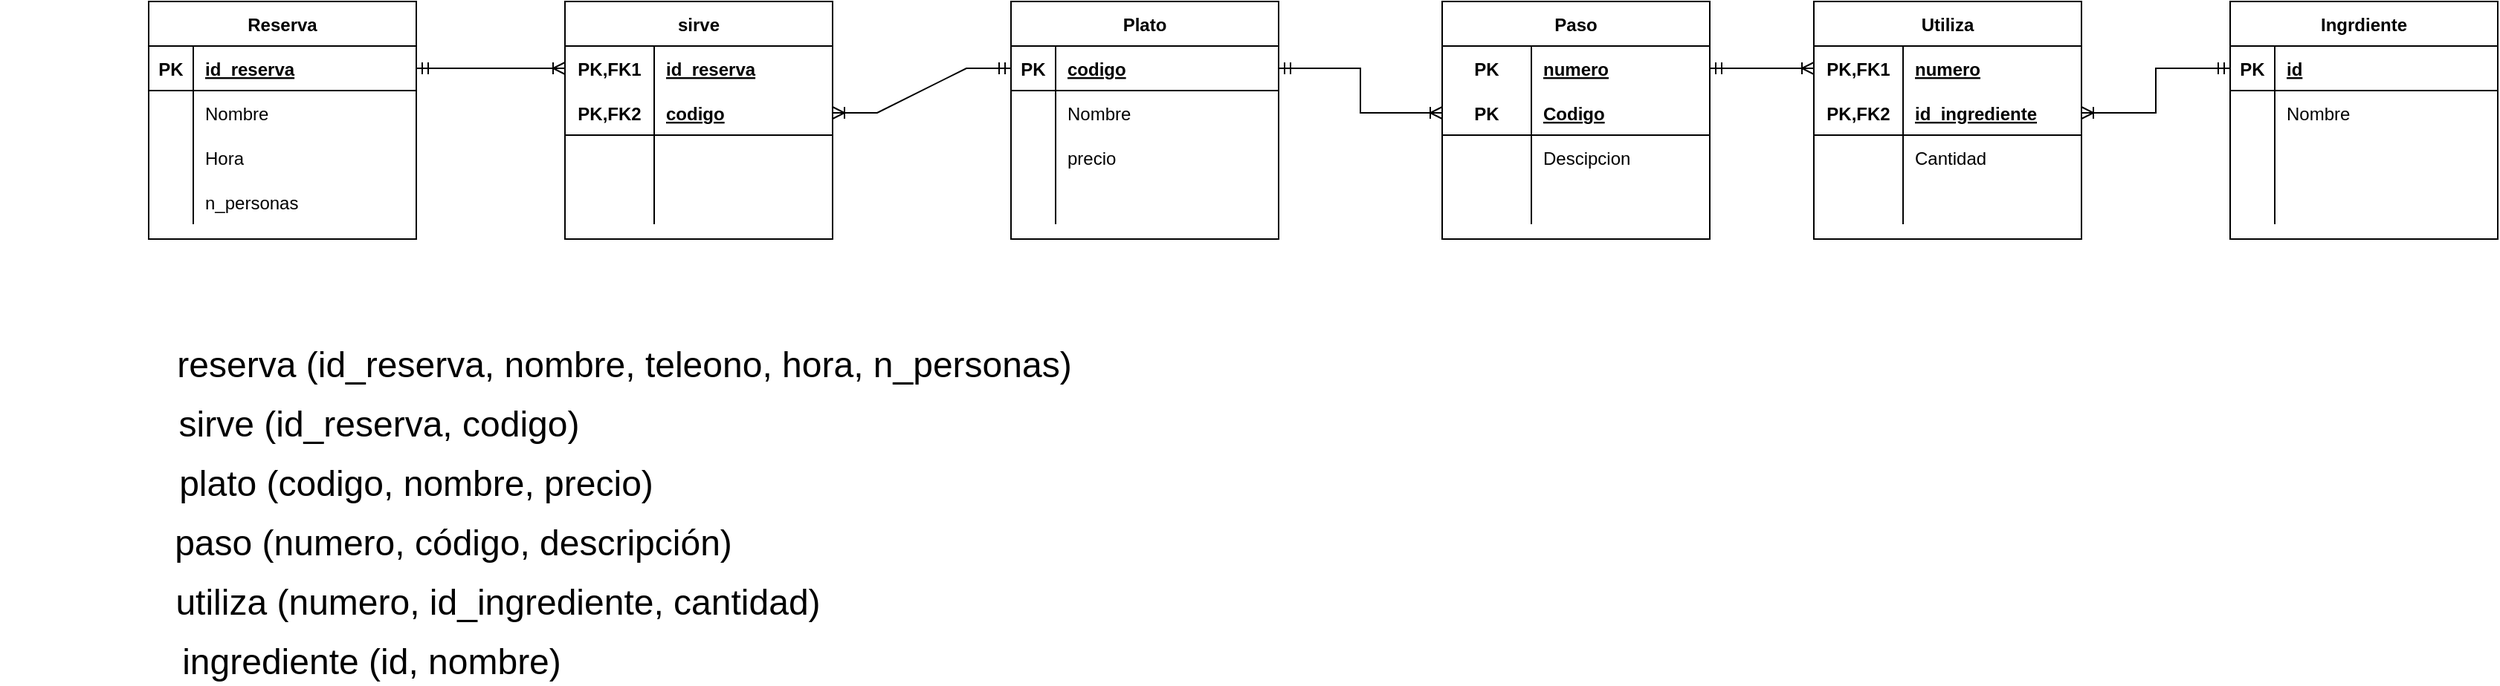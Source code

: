 <mxfile version="15.8.2" type="device"><diagram id="C5RBs43oDa-KdzZeNtuy" name="Page-1"><mxGraphModel dx="1447" dy="650" grid="1" gridSize="10" guides="1" tooltips="1" connect="1" arrows="1" fold="1" page="1" pageScale="1" pageWidth="827" pageHeight="1169" math="0" shadow="0"><root><mxCell id="WIyWlLk6GJQsqaUBKTNV-0"/><mxCell id="WIyWlLk6GJQsqaUBKTNV-1" parent="WIyWlLk6GJQsqaUBKTNV-0"/><mxCell id="ZXQs1q91z3Iku62t6HQy-0" value="Reserva" style="shape=table;startSize=30;container=1;collapsible=1;childLayout=tableLayout;fixedRows=1;rowLines=0;fontStyle=1;align=center;resizeLast=1;" parent="WIyWlLk6GJQsqaUBKTNV-1" vertex="1"><mxGeometry x="200" y="200" width="180" height="160" as="geometry"/></mxCell><mxCell id="ZXQs1q91z3Iku62t6HQy-1" value="" style="shape=partialRectangle;collapsible=0;dropTarget=0;pointerEvents=0;fillColor=none;top=0;left=0;bottom=1;right=0;points=[[0,0.5],[1,0.5]];portConstraint=eastwest;" parent="ZXQs1q91z3Iku62t6HQy-0" vertex="1"><mxGeometry y="30" width="180" height="30" as="geometry"/></mxCell><mxCell id="ZXQs1q91z3Iku62t6HQy-2" value="PK" style="shape=partialRectangle;connectable=0;fillColor=none;top=0;left=0;bottom=0;right=0;fontStyle=1;overflow=hidden;" parent="ZXQs1q91z3Iku62t6HQy-1" vertex="1"><mxGeometry width="30" height="30" as="geometry"><mxRectangle width="30" height="30" as="alternateBounds"/></mxGeometry></mxCell><mxCell id="ZXQs1q91z3Iku62t6HQy-3" value="id_reserva" style="shape=partialRectangle;connectable=0;fillColor=none;top=0;left=0;bottom=0;right=0;align=left;spacingLeft=6;fontStyle=5;overflow=hidden;" parent="ZXQs1q91z3Iku62t6HQy-1" vertex="1"><mxGeometry x="30" width="150" height="30" as="geometry"><mxRectangle width="150" height="30" as="alternateBounds"/></mxGeometry></mxCell><mxCell id="ZXQs1q91z3Iku62t6HQy-4" value="" style="shape=partialRectangle;collapsible=0;dropTarget=0;pointerEvents=0;fillColor=none;top=0;left=0;bottom=0;right=0;points=[[0,0.5],[1,0.5]];portConstraint=eastwest;" parent="ZXQs1q91z3Iku62t6HQy-0" vertex="1"><mxGeometry y="60" width="180" height="30" as="geometry"/></mxCell><mxCell id="ZXQs1q91z3Iku62t6HQy-5" value="" style="shape=partialRectangle;connectable=0;fillColor=none;top=0;left=0;bottom=0;right=0;editable=1;overflow=hidden;" parent="ZXQs1q91z3Iku62t6HQy-4" vertex="1"><mxGeometry width="30" height="30" as="geometry"><mxRectangle width="30" height="30" as="alternateBounds"/></mxGeometry></mxCell><mxCell id="ZXQs1q91z3Iku62t6HQy-6" value="Nombre" style="shape=partialRectangle;connectable=0;fillColor=none;top=0;left=0;bottom=0;right=0;align=left;spacingLeft=6;overflow=hidden;" parent="ZXQs1q91z3Iku62t6HQy-4" vertex="1"><mxGeometry x="30" width="150" height="30" as="geometry"><mxRectangle width="150" height="30" as="alternateBounds"/></mxGeometry></mxCell><mxCell id="ZXQs1q91z3Iku62t6HQy-7" value="" style="shape=partialRectangle;collapsible=0;dropTarget=0;pointerEvents=0;fillColor=none;top=0;left=0;bottom=0;right=0;points=[[0,0.5],[1,0.5]];portConstraint=eastwest;" parent="ZXQs1q91z3Iku62t6HQy-0" vertex="1"><mxGeometry y="90" width="180" height="30" as="geometry"/></mxCell><mxCell id="ZXQs1q91z3Iku62t6HQy-8" value="" style="shape=partialRectangle;connectable=0;fillColor=none;top=0;left=0;bottom=0;right=0;editable=1;overflow=hidden;" parent="ZXQs1q91z3Iku62t6HQy-7" vertex="1"><mxGeometry width="30" height="30" as="geometry"><mxRectangle width="30" height="30" as="alternateBounds"/></mxGeometry></mxCell><mxCell id="ZXQs1q91z3Iku62t6HQy-9" value="Hora" style="shape=partialRectangle;connectable=0;fillColor=none;top=0;left=0;bottom=0;right=0;align=left;spacingLeft=6;overflow=hidden;" parent="ZXQs1q91z3Iku62t6HQy-7" vertex="1"><mxGeometry x="30" width="150" height="30" as="geometry"><mxRectangle width="150" height="30" as="alternateBounds"/></mxGeometry></mxCell><mxCell id="ZXQs1q91z3Iku62t6HQy-10" value="" style="shape=partialRectangle;collapsible=0;dropTarget=0;pointerEvents=0;fillColor=none;top=0;left=0;bottom=0;right=0;points=[[0,0.5],[1,0.5]];portConstraint=eastwest;" parent="ZXQs1q91z3Iku62t6HQy-0" vertex="1"><mxGeometry y="120" width="180" height="30" as="geometry"/></mxCell><mxCell id="ZXQs1q91z3Iku62t6HQy-11" value="" style="shape=partialRectangle;connectable=0;fillColor=none;top=0;left=0;bottom=0;right=0;editable=1;overflow=hidden;" parent="ZXQs1q91z3Iku62t6HQy-10" vertex="1"><mxGeometry width="30" height="30" as="geometry"><mxRectangle width="30" height="30" as="alternateBounds"/></mxGeometry></mxCell><mxCell id="ZXQs1q91z3Iku62t6HQy-12" value="n_personas" style="shape=partialRectangle;connectable=0;fillColor=none;top=0;left=0;bottom=0;right=0;align=left;spacingLeft=6;overflow=hidden;" parent="ZXQs1q91z3Iku62t6HQy-10" vertex="1"><mxGeometry x="30" width="150" height="30" as="geometry"><mxRectangle width="150" height="30" as="alternateBounds"/></mxGeometry></mxCell><mxCell id="ZXQs1q91z3Iku62t6HQy-13" value="Plato" style="shape=table;startSize=30;container=1;collapsible=1;childLayout=tableLayout;fixedRows=1;rowLines=0;fontStyle=1;align=center;resizeLast=1;" parent="WIyWlLk6GJQsqaUBKTNV-1" vertex="1"><mxGeometry x="780" y="200" width="180" height="160" as="geometry"/></mxCell><mxCell id="ZXQs1q91z3Iku62t6HQy-14" value="" style="shape=partialRectangle;collapsible=0;dropTarget=0;pointerEvents=0;fillColor=none;top=0;left=0;bottom=1;right=0;points=[[0,0.5],[1,0.5]];portConstraint=eastwest;" parent="ZXQs1q91z3Iku62t6HQy-13" vertex="1"><mxGeometry y="30" width="180" height="30" as="geometry"/></mxCell><mxCell id="ZXQs1q91z3Iku62t6HQy-15" value="PK" style="shape=partialRectangle;connectable=0;fillColor=none;top=0;left=0;bottom=0;right=0;fontStyle=1;overflow=hidden;" parent="ZXQs1q91z3Iku62t6HQy-14" vertex="1"><mxGeometry width="30" height="30" as="geometry"><mxRectangle width="30" height="30" as="alternateBounds"/></mxGeometry></mxCell><mxCell id="ZXQs1q91z3Iku62t6HQy-16" value="codigo" style="shape=partialRectangle;connectable=0;fillColor=none;top=0;left=0;bottom=0;right=0;align=left;spacingLeft=6;fontStyle=5;overflow=hidden;" parent="ZXQs1q91z3Iku62t6HQy-14" vertex="1"><mxGeometry x="30" width="150" height="30" as="geometry"><mxRectangle width="150" height="30" as="alternateBounds"/></mxGeometry></mxCell><mxCell id="ZXQs1q91z3Iku62t6HQy-17" value="" style="shape=partialRectangle;collapsible=0;dropTarget=0;pointerEvents=0;fillColor=none;top=0;left=0;bottom=0;right=0;points=[[0,0.5],[1,0.5]];portConstraint=eastwest;" parent="ZXQs1q91z3Iku62t6HQy-13" vertex="1"><mxGeometry y="60" width="180" height="30" as="geometry"/></mxCell><mxCell id="ZXQs1q91z3Iku62t6HQy-18" value="" style="shape=partialRectangle;connectable=0;fillColor=none;top=0;left=0;bottom=0;right=0;editable=1;overflow=hidden;" parent="ZXQs1q91z3Iku62t6HQy-17" vertex="1"><mxGeometry width="30" height="30" as="geometry"><mxRectangle width="30" height="30" as="alternateBounds"/></mxGeometry></mxCell><mxCell id="ZXQs1q91z3Iku62t6HQy-19" value="Nombre" style="shape=partialRectangle;connectable=0;fillColor=none;top=0;left=0;bottom=0;right=0;align=left;spacingLeft=6;overflow=hidden;" parent="ZXQs1q91z3Iku62t6HQy-17" vertex="1"><mxGeometry x="30" width="150" height="30" as="geometry"><mxRectangle width="150" height="30" as="alternateBounds"/></mxGeometry></mxCell><mxCell id="ZXQs1q91z3Iku62t6HQy-20" value="" style="shape=partialRectangle;collapsible=0;dropTarget=0;pointerEvents=0;fillColor=none;top=0;left=0;bottom=0;right=0;points=[[0,0.5],[1,0.5]];portConstraint=eastwest;" parent="ZXQs1q91z3Iku62t6HQy-13" vertex="1"><mxGeometry y="90" width="180" height="30" as="geometry"/></mxCell><mxCell id="ZXQs1q91z3Iku62t6HQy-21" value="" style="shape=partialRectangle;connectable=0;fillColor=none;top=0;left=0;bottom=0;right=0;editable=1;overflow=hidden;" parent="ZXQs1q91z3Iku62t6HQy-20" vertex="1"><mxGeometry width="30" height="30" as="geometry"><mxRectangle width="30" height="30" as="alternateBounds"/></mxGeometry></mxCell><mxCell id="ZXQs1q91z3Iku62t6HQy-22" value="precio" style="shape=partialRectangle;connectable=0;fillColor=none;top=0;left=0;bottom=0;right=0;align=left;spacingLeft=6;overflow=hidden;" parent="ZXQs1q91z3Iku62t6HQy-20" vertex="1"><mxGeometry x="30" width="150" height="30" as="geometry"><mxRectangle width="150" height="30" as="alternateBounds"/></mxGeometry></mxCell><mxCell id="ZXQs1q91z3Iku62t6HQy-23" value="" style="shape=partialRectangle;collapsible=0;dropTarget=0;pointerEvents=0;fillColor=none;top=0;left=0;bottom=0;right=0;points=[[0,0.5],[1,0.5]];portConstraint=eastwest;" parent="ZXQs1q91z3Iku62t6HQy-13" vertex="1"><mxGeometry y="120" width="180" height="30" as="geometry"/></mxCell><mxCell id="ZXQs1q91z3Iku62t6HQy-24" value="" style="shape=partialRectangle;connectable=0;fillColor=none;top=0;left=0;bottom=0;right=0;editable=1;overflow=hidden;" parent="ZXQs1q91z3Iku62t6HQy-23" vertex="1"><mxGeometry width="30" height="30" as="geometry"><mxRectangle width="30" height="30" as="alternateBounds"/></mxGeometry></mxCell><mxCell id="ZXQs1q91z3Iku62t6HQy-25" value="" style="shape=partialRectangle;connectable=0;fillColor=none;top=0;left=0;bottom=0;right=0;align=left;spacingLeft=6;overflow=hidden;" parent="ZXQs1q91z3Iku62t6HQy-23" vertex="1"><mxGeometry x="30" width="150" height="30" as="geometry"><mxRectangle width="150" height="30" as="alternateBounds"/></mxGeometry></mxCell><mxCell id="ZXQs1q91z3Iku62t6HQy-26" value="sirve" style="shape=table;startSize=30;container=1;collapsible=1;childLayout=tableLayout;fixedRows=1;rowLines=0;fontStyle=1;align=center;resizeLast=1;" parent="WIyWlLk6GJQsqaUBKTNV-1" vertex="1"><mxGeometry x="480" y="200" width="180" height="160" as="geometry"/></mxCell><mxCell id="ZXQs1q91z3Iku62t6HQy-27" value="" style="shape=partialRectangle;collapsible=0;dropTarget=0;pointerEvents=0;fillColor=none;top=0;left=0;bottom=0;right=0;points=[[0,0.5],[1,0.5]];portConstraint=eastwest;" parent="ZXQs1q91z3Iku62t6HQy-26" vertex="1"><mxGeometry y="30" width="180" height="30" as="geometry"/></mxCell><mxCell id="ZXQs1q91z3Iku62t6HQy-28" value="PK,FK1" style="shape=partialRectangle;connectable=0;fillColor=none;top=0;left=0;bottom=0;right=0;fontStyle=1;overflow=hidden;" parent="ZXQs1q91z3Iku62t6HQy-27" vertex="1"><mxGeometry width="60" height="30" as="geometry"><mxRectangle width="60" height="30" as="alternateBounds"/></mxGeometry></mxCell><mxCell id="ZXQs1q91z3Iku62t6HQy-29" value="id_reserva" style="shape=partialRectangle;connectable=0;fillColor=none;top=0;left=0;bottom=0;right=0;align=left;spacingLeft=6;fontStyle=5;overflow=hidden;" parent="ZXQs1q91z3Iku62t6HQy-27" vertex="1"><mxGeometry x="60" width="120" height="30" as="geometry"><mxRectangle width="120" height="30" as="alternateBounds"/></mxGeometry></mxCell><mxCell id="ZXQs1q91z3Iku62t6HQy-30" value="" style="shape=partialRectangle;collapsible=0;dropTarget=0;pointerEvents=0;fillColor=none;top=0;left=0;bottom=1;right=0;points=[[0,0.5],[1,0.5]];portConstraint=eastwest;" parent="ZXQs1q91z3Iku62t6HQy-26" vertex="1"><mxGeometry y="60" width="180" height="30" as="geometry"/></mxCell><mxCell id="ZXQs1q91z3Iku62t6HQy-31" value="PK,FK2" style="shape=partialRectangle;connectable=0;fillColor=none;top=0;left=0;bottom=0;right=0;fontStyle=1;overflow=hidden;" parent="ZXQs1q91z3Iku62t6HQy-30" vertex="1"><mxGeometry width="60" height="30" as="geometry"><mxRectangle width="60" height="30" as="alternateBounds"/></mxGeometry></mxCell><mxCell id="ZXQs1q91z3Iku62t6HQy-32" value="codigo" style="shape=partialRectangle;connectable=0;fillColor=none;top=0;left=0;bottom=0;right=0;align=left;spacingLeft=6;fontStyle=5;overflow=hidden;" parent="ZXQs1q91z3Iku62t6HQy-30" vertex="1"><mxGeometry x="60" width="120" height="30" as="geometry"><mxRectangle width="120" height="30" as="alternateBounds"/></mxGeometry></mxCell><mxCell id="ZXQs1q91z3Iku62t6HQy-33" value="" style="shape=partialRectangle;collapsible=0;dropTarget=0;pointerEvents=0;fillColor=none;top=0;left=0;bottom=0;right=0;points=[[0,0.5],[1,0.5]];portConstraint=eastwest;" parent="ZXQs1q91z3Iku62t6HQy-26" vertex="1"><mxGeometry y="90" width="180" height="30" as="geometry"/></mxCell><mxCell id="ZXQs1q91z3Iku62t6HQy-34" value="" style="shape=partialRectangle;connectable=0;fillColor=none;top=0;left=0;bottom=0;right=0;editable=1;overflow=hidden;" parent="ZXQs1q91z3Iku62t6HQy-33" vertex="1"><mxGeometry width="60" height="30" as="geometry"><mxRectangle width="60" height="30" as="alternateBounds"/></mxGeometry></mxCell><mxCell id="ZXQs1q91z3Iku62t6HQy-35" value="" style="shape=partialRectangle;connectable=0;fillColor=none;top=0;left=0;bottom=0;right=0;align=left;spacingLeft=6;overflow=hidden;" parent="ZXQs1q91z3Iku62t6HQy-33" vertex="1"><mxGeometry x="60" width="120" height="30" as="geometry"><mxRectangle width="120" height="30" as="alternateBounds"/></mxGeometry></mxCell><mxCell id="ZXQs1q91z3Iku62t6HQy-36" value="" style="shape=partialRectangle;collapsible=0;dropTarget=0;pointerEvents=0;fillColor=none;top=0;left=0;bottom=0;right=0;points=[[0,0.5],[1,0.5]];portConstraint=eastwest;" parent="ZXQs1q91z3Iku62t6HQy-26" vertex="1"><mxGeometry y="120" width="180" height="30" as="geometry"/></mxCell><mxCell id="ZXQs1q91z3Iku62t6HQy-37" value="" style="shape=partialRectangle;connectable=0;fillColor=none;top=0;left=0;bottom=0;right=0;editable=1;overflow=hidden;" parent="ZXQs1q91z3Iku62t6HQy-36" vertex="1"><mxGeometry width="60" height="30" as="geometry"><mxRectangle width="60" height="30" as="alternateBounds"/></mxGeometry></mxCell><mxCell id="ZXQs1q91z3Iku62t6HQy-38" value="" style="shape=partialRectangle;connectable=0;fillColor=none;top=0;left=0;bottom=0;right=0;align=left;spacingLeft=6;overflow=hidden;" parent="ZXQs1q91z3Iku62t6HQy-36" vertex="1"><mxGeometry x="60" width="120" height="30" as="geometry"><mxRectangle width="120" height="30" as="alternateBounds"/></mxGeometry></mxCell><mxCell id="ZXQs1q91z3Iku62t6HQy-39" value="" style="edgeStyle=entityRelationEdgeStyle;fontSize=12;html=1;endArrow=ERoneToMany;startArrow=ERmandOne;rounded=0;exitX=1;exitY=0.5;exitDx=0;exitDy=0;entryX=0;entryY=0.5;entryDx=0;entryDy=0;" parent="WIyWlLk6GJQsqaUBKTNV-1" source="ZXQs1q91z3Iku62t6HQy-1" target="ZXQs1q91z3Iku62t6HQy-27" edge="1"><mxGeometry width="100" height="100" relative="1" as="geometry"><mxPoint x="420" y="320" as="sourcePoint"/><mxPoint x="520" y="220" as="targetPoint"/></mxGeometry></mxCell><mxCell id="ZXQs1q91z3Iku62t6HQy-40" value="" style="edgeStyle=entityRelationEdgeStyle;fontSize=12;html=1;endArrow=ERoneToMany;startArrow=ERmandOne;rounded=0;exitX=0;exitY=0.5;exitDx=0;exitDy=0;entryX=1;entryY=0.5;entryDx=0;entryDy=0;" parent="WIyWlLk6GJQsqaUBKTNV-1" source="ZXQs1q91z3Iku62t6HQy-14" target="ZXQs1q91z3Iku62t6HQy-30" edge="1"><mxGeometry width="100" height="100" relative="1" as="geometry"><mxPoint x="390" y="255" as="sourcePoint"/><mxPoint x="490" y="255" as="targetPoint"/></mxGeometry></mxCell><mxCell id="TEWNqWZqPbTOEeU_liCW-15" value="Utiliza" style="shape=table;startSize=30;container=1;collapsible=1;childLayout=tableLayout;fixedRows=1;rowLines=0;fontStyle=1;align=center;resizeLast=1;" vertex="1" parent="WIyWlLk6GJQsqaUBKTNV-1"><mxGeometry x="1320" y="200" width="180" height="160" as="geometry"/></mxCell><mxCell id="TEWNqWZqPbTOEeU_liCW-16" value="" style="shape=partialRectangle;collapsible=0;dropTarget=0;pointerEvents=0;fillColor=none;top=0;left=0;bottom=0;right=0;points=[[0,0.5],[1,0.5]];portConstraint=eastwest;" vertex="1" parent="TEWNqWZqPbTOEeU_liCW-15"><mxGeometry y="30" width="180" height="30" as="geometry"/></mxCell><mxCell id="TEWNqWZqPbTOEeU_liCW-17" value="PK,FK1" style="shape=partialRectangle;connectable=0;fillColor=none;top=0;left=0;bottom=0;right=0;fontStyle=1;overflow=hidden;" vertex="1" parent="TEWNqWZqPbTOEeU_liCW-16"><mxGeometry width="60" height="30" as="geometry"><mxRectangle width="60" height="30" as="alternateBounds"/></mxGeometry></mxCell><mxCell id="TEWNqWZqPbTOEeU_liCW-18" value="numero" style="shape=partialRectangle;connectable=0;fillColor=none;top=0;left=0;bottom=0;right=0;align=left;spacingLeft=6;fontStyle=5;overflow=hidden;" vertex="1" parent="TEWNqWZqPbTOEeU_liCW-16"><mxGeometry x="60" width="120" height="30" as="geometry"><mxRectangle width="120" height="30" as="alternateBounds"/></mxGeometry></mxCell><mxCell id="TEWNqWZqPbTOEeU_liCW-64" value="" style="shape=partialRectangle;collapsible=0;dropTarget=0;pointerEvents=0;fillColor=none;top=0;left=0;bottom=1;right=0;points=[[0,0.5],[1,0.5]];portConstraint=eastwest;" vertex="1" parent="TEWNqWZqPbTOEeU_liCW-15"><mxGeometry y="60" width="180" height="30" as="geometry"/></mxCell><mxCell id="TEWNqWZqPbTOEeU_liCW-65" value="PK,FK2" style="shape=partialRectangle;connectable=0;fillColor=none;top=0;left=0;bottom=0;right=0;fontStyle=1;overflow=hidden;" vertex="1" parent="TEWNqWZqPbTOEeU_liCW-64"><mxGeometry width="60" height="30" as="geometry"><mxRectangle width="60" height="30" as="alternateBounds"/></mxGeometry></mxCell><mxCell id="TEWNqWZqPbTOEeU_liCW-66" value="id_ingrediente" style="shape=partialRectangle;connectable=0;fillColor=none;top=0;left=0;bottom=0;right=0;align=left;spacingLeft=6;fontStyle=5;overflow=hidden;" vertex="1" parent="TEWNqWZqPbTOEeU_liCW-64"><mxGeometry x="60" width="120" height="30" as="geometry"><mxRectangle width="120" height="30" as="alternateBounds"/></mxGeometry></mxCell><mxCell id="TEWNqWZqPbTOEeU_liCW-22" value="" style="shape=partialRectangle;collapsible=0;dropTarget=0;pointerEvents=0;fillColor=none;top=0;left=0;bottom=0;right=0;points=[[0,0.5],[1,0.5]];portConstraint=eastwest;" vertex="1" parent="TEWNqWZqPbTOEeU_liCW-15"><mxGeometry y="90" width="180" height="30" as="geometry"/></mxCell><mxCell id="TEWNqWZqPbTOEeU_liCW-23" value="" style="shape=partialRectangle;connectable=0;fillColor=none;top=0;left=0;bottom=0;right=0;editable=1;overflow=hidden;" vertex="1" parent="TEWNqWZqPbTOEeU_liCW-22"><mxGeometry width="60" height="30" as="geometry"><mxRectangle width="60" height="30" as="alternateBounds"/></mxGeometry></mxCell><mxCell id="TEWNqWZqPbTOEeU_liCW-24" value="Cantidad" style="shape=partialRectangle;connectable=0;fillColor=none;top=0;left=0;bottom=0;right=0;align=left;spacingLeft=6;overflow=hidden;" vertex="1" parent="TEWNqWZqPbTOEeU_liCW-22"><mxGeometry x="60" width="120" height="30" as="geometry"><mxRectangle width="120" height="30" as="alternateBounds"/></mxGeometry></mxCell><mxCell id="TEWNqWZqPbTOEeU_liCW-25" value="" style="shape=partialRectangle;collapsible=0;dropTarget=0;pointerEvents=0;fillColor=none;top=0;left=0;bottom=0;right=0;points=[[0,0.5],[1,0.5]];portConstraint=eastwest;" vertex="1" parent="TEWNqWZqPbTOEeU_liCW-15"><mxGeometry y="120" width="180" height="30" as="geometry"/></mxCell><mxCell id="TEWNqWZqPbTOEeU_liCW-26" value="" style="shape=partialRectangle;connectable=0;fillColor=none;top=0;left=0;bottom=0;right=0;editable=1;overflow=hidden;" vertex="1" parent="TEWNqWZqPbTOEeU_liCW-25"><mxGeometry width="60" height="30" as="geometry"><mxRectangle width="60" height="30" as="alternateBounds"/></mxGeometry></mxCell><mxCell id="TEWNqWZqPbTOEeU_liCW-27" value="" style="shape=partialRectangle;connectable=0;fillColor=none;top=0;left=0;bottom=0;right=0;align=left;spacingLeft=6;overflow=hidden;" vertex="1" parent="TEWNqWZqPbTOEeU_liCW-25"><mxGeometry x="60" width="120" height="30" as="geometry"><mxRectangle width="120" height="30" as="alternateBounds"/></mxGeometry></mxCell><mxCell id="TEWNqWZqPbTOEeU_liCW-28" value="Paso" style="shape=table;startSize=30;container=1;collapsible=1;childLayout=tableLayout;fixedRows=1;rowLines=0;fontStyle=1;align=center;resizeLast=1;" vertex="1" parent="WIyWlLk6GJQsqaUBKTNV-1"><mxGeometry x="1070" y="200" width="180" height="160" as="geometry"/></mxCell><mxCell id="TEWNqWZqPbTOEeU_liCW-29" value="" style="shape=partialRectangle;collapsible=0;dropTarget=0;pointerEvents=0;fillColor=none;top=0;left=0;bottom=0;right=0;points=[[0,0.5],[1,0.5]];portConstraint=eastwest;" vertex="1" parent="TEWNqWZqPbTOEeU_liCW-28"><mxGeometry y="30" width="180" height="30" as="geometry"/></mxCell><mxCell id="TEWNqWZqPbTOEeU_liCW-30" value="PK" style="shape=partialRectangle;connectable=0;fillColor=none;top=0;left=0;bottom=0;right=0;fontStyle=1;overflow=hidden;" vertex="1" parent="TEWNqWZqPbTOEeU_liCW-29"><mxGeometry width="60" height="30" as="geometry"><mxRectangle width="60" height="30" as="alternateBounds"/></mxGeometry></mxCell><mxCell id="TEWNqWZqPbTOEeU_liCW-31" value="numero" style="shape=partialRectangle;connectable=0;fillColor=none;top=0;left=0;bottom=0;right=0;align=left;spacingLeft=6;fontStyle=5;overflow=hidden;" vertex="1" parent="TEWNqWZqPbTOEeU_liCW-29"><mxGeometry x="60" width="120" height="30" as="geometry"><mxRectangle width="120" height="30" as="alternateBounds"/></mxGeometry></mxCell><mxCell id="TEWNqWZqPbTOEeU_liCW-32" value="" style="shape=partialRectangle;collapsible=0;dropTarget=0;pointerEvents=0;fillColor=none;top=0;left=0;bottom=1;right=0;points=[[0,0.5],[1,0.5]];portConstraint=eastwest;" vertex="1" parent="TEWNqWZqPbTOEeU_liCW-28"><mxGeometry y="60" width="180" height="30" as="geometry"/></mxCell><mxCell id="TEWNqWZqPbTOEeU_liCW-33" value="PK" style="shape=partialRectangle;connectable=0;fillColor=none;top=0;left=0;bottom=0;right=0;fontStyle=1;overflow=hidden;" vertex="1" parent="TEWNqWZqPbTOEeU_liCW-32"><mxGeometry width="60" height="30" as="geometry"><mxRectangle width="60" height="30" as="alternateBounds"/></mxGeometry></mxCell><mxCell id="TEWNqWZqPbTOEeU_liCW-34" value="Codigo" style="shape=partialRectangle;connectable=0;fillColor=none;top=0;left=0;bottom=0;right=0;align=left;spacingLeft=6;fontStyle=5;overflow=hidden;" vertex="1" parent="TEWNqWZqPbTOEeU_liCW-32"><mxGeometry x="60" width="120" height="30" as="geometry"><mxRectangle width="120" height="30" as="alternateBounds"/></mxGeometry></mxCell><mxCell id="TEWNqWZqPbTOEeU_liCW-35" value="" style="shape=partialRectangle;collapsible=0;dropTarget=0;pointerEvents=0;fillColor=none;top=0;left=0;bottom=0;right=0;points=[[0,0.5],[1,0.5]];portConstraint=eastwest;" vertex="1" parent="TEWNqWZqPbTOEeU_liCW-28"><mxGeometry y="90" width="180" height="30" as="geometry"/></mxCell><mxCell id="TEWNqWZqPbTOEeU_liCW-36" value="" style="shape=partialRectangle;connectable=0;fillColor=none;top=0;left=0;bottom=0;right=0;editable=1;overflow=hidden;" vertex="1" parent="TEWNqWZqPbTOEeU_liCW-35"><mxGeometry width="60" height="30" as="geometry"><mxRectangle width="60" height="30" as="alternateBounds"/></mxGeometry></mxCell><mxCell id="TEWNqWZqPbTOEeU_liCW-37" value="Descipcion" style="shape=partialRectangle;connectable=0;fillColor=none;top=0;left=0;bottom=0;right=0;align=left;spacingLeft=6;overflow=hidden;" vertex="1" parent="TEWNqWZqPbTOEeU_liCW-35"><mxGeometry x="60" width="120" height="30" as="geometry"><mxRectangle width="120" height="30" as="alternateBounds"/></mxGeometry></mxCell><mxCell id="TEWNqWZqPbTOEeU_liCW-38" value="" style="shape=partialRectangle;collapsible=0;dropTarget=0;pointerEvents=0;fillColor=none;top=0;left=0;bottom=0;right=0;points=[[0,0.5],[1,0.5]];portConstraint=eastwest;" vertex="1" parent="TEWNqWZqPbTOEeU_liCW-28"><mxGeometry y="120" width="180" height="30" as="geometry"/></mxCell><mxCell id="TEWNqWZqPbTOEeU_liCW-39" value="" style="shape=partialRectangle;connectable=0;fillColor=none;top=0;left=0;bottom=0;right=0;editable=1;overflow=hidden;" vertex="1" parent="TEWNqWZqPbTOEeU_liCW-38"><mxGeometry width="60" height="30" as="geometry"><mxRectangle width="60" height="30" as="alternateBounds"/></mxGeometry></mxCell><mxCell id="TEWNqWZqPbTOEeU_liCW-40" value="" style="shape=partialRectangle;connectable=0;fillColor=none;top=0;left=0;bottom=0;right=0;align=left;spacingLeft=6;overflow=hidden;" vertex="1" parent="TEWNqWZqPbTOEeU_liCW-38"><mxGeometry x="60" width="120" height="30" as="geometry"><mxRectangle width="120" height="30" as="alternateBounds"/></mxGeometry></mxCell><mxCell id="TEWNqWZqPbTOEeU_liCW-41" value="" style="edgeStyle=orthogonalEdgeStyle;fontSize=12;html=1;endArrow=ERoneToMany;startArrow=ERmandOne;rounded=0;exitX=1;exitY=0.5;exitDx=0;exitDy=0;entryX=0;entryY=0.5;entryDx=0;entryDy=0;" edge="1" parent="WIyWlLk6GJQsqaUBKTNV-1" source="ZXQs1q91z3Iku62t6HQy-14" target="TEWNqWZqPbTOEeU_liCW-32"><mxGeometry width="100" height="100" relative="1" as="geometry"><mxPoint x="790" y="255" as="sourcePoint"/><mxPoint x="1070" y="360" as="targetPoint"/></mxGeometry></mxCell><mxCell id="TEWNqWZqPbTOEeU_liCW-42" value="" style="edgeStyle=orthogonalEdgeStyle;fontSize=12;html=1;endArrow=ERoneToMany;startArrow=ERmandOne;rounded=0;exitX=1;exitY=0.5;exitDx=0;exitDy=0;entryX=0;entryY=0.5;entryDx=0;entryDy=0;" edge="1" parent="WIyWlLk6GJQsqaUBKTNV-1" source="TEWNqWZqPbTOEeU_liCW-29" target="TEWNqWZqPbTOEeU_liCW-16"><mxGeometry width="100" height="100" relative="1" as="geometry"><mxPoint x="1050" y="460" as="sourcePoint"/><mxPoint x="780" y="650" as="targetPoint"/></mxGeometry></mxCell><mxCell id="TEWNqWZqPbTOEeU_liCW-43" value="Ingrdiente" style="shape=table;startSize=30;container=1;collapsible=1;childLayout=tableLayout;fixedRows=1;rowLines=0;fontStyle=1;align=center;resizeLast=1;" vertex="1" parent="WIyWlLk6GJQsqaUBKTNV-1"><mxGeometry x="1600" y="200" width="180" height="160" as="geometry"/></mxCell><mxCell id="TEWNqWZqPbTOEeU_liCW-44" value="" style="shape=partialRectangle;collapsible=0;dropTarget=0;pointerEvents=0;fillColor=none;top=0;left=0;bottom=1;right=0;points=[[0,0.5],[1,0.5]];portConstraint=eastwest;" vertex="1" parent="TEWNqWZqPbTOEeU_liCW-43"><mxGeometry y="30" width="180" height="30" as="geometry"/></mxCell><mxCell id="TEWNqWZqPbTOEeU_liCW-45" value="PK" style="shape=partialRectangle;connectable=0;fillColor=none;top=0;left=0;bottom=0;right=0;fontStyle=1;overflow=hidden;" vertex="1" parent="TEWNqWZqPbTOEeU_liCW-44"><mxGeometry width="30" height="30" as="geometry"><mxRectangle width="30" height="30" as="alternateBounds"/></mxGeometry></mxCell><mxCell id="TEWNqWZqPbTOEeU_liCW-46" value="id" style="shape=partialRectangle;connectable=0;fillColor=none;top=0;left=0;bottom=0;right=0;align=left;spacingLeft=6;fontStyle=5;overflow=hidden;" vertex="1" parent="TEWNqWZqPbTOEeU_liCW-44"><mxGeometry x="30" width="150" height="30" as="geometry"><mxRectangle width="150" height="30" as="alternateBounds"/></mxGeometry></mxCell><mxCell id="TEWNqWZqPbTOEeU_liCW-47" value="" style="shape=partialRectangle;collapsible=0;dropTarget=0;pointerEvents=0;fillColor=none;top=0;left=0;bottom=0;right=0;points=[[0,0.5],[1,0.5]];portConstraint=eastwest;" vertex="1" parent="TEWNqWZqPbTOEeU_liCW-43"><mxGeometry y="60" width="180" height="30" as="geometry"/></mxCell><mxCell id="TEWNqWZqPbTOEeU_liCW-48" value="" style="shape=partialRectangle;connectable=0;fillColor=none;top=0;left=0;bottom=0;right=0;editable=1;overflow=hidden;" vertex="1" parent="TEWNqWZqPbTOEeU_liCW-47"><mxGeometry width="30" height="30" as="geometry"><mxRectangle width="30" height="30" as="alternateBounds"/></mxGeometry></mxCell><mxCell id="TEWNqWZqPbTOEeU_liCW-49" value="Nombre" style="shape=partialRectangle;connectable=0;fillColor=none;top=0;left=0;bottom=0;right=0;align=left;spacingLeft=6;overflow=hidden;" vertex="1" parent="TEWNqWZqPbTOEeU_liCW-47"><mxGeometry x="30" width="150" height="30" as="geometry"><mxRectangle width="150" height="30" as="alternateBounds"/></mxGeometry></mxCell><mxCell id="TEWNqWZqPbTOEeU_liCW-50" value="" style="shape=partialRectangle;collapsible=0;dropTarget=0;pointerEvents=0;fillColor=none;top=0;left=0;bottom=0;right=0;points=[[0,0.5],[1,0.5]];portConstraint=eastwest;" vertex="1" parent="TEWNqWZqPbTOEeU_liCW-43"><mxGeometry y="90" width="180" height="30" as="geometry"/></mxCell><mxCell id="TEWNqWZqPbTOEeU_liCW-51" value="" style="shape=partialRectangle;connectable=0;fillColor=none;top=0;left=0;bottom=0;right=0;editable=1;overflow=hidden;" vertex="1" parent="TEWNqWZqPbTOEeU_liCW-50"><mxGeometry width="30" height="30" as="geometry"><mxRectangle width="30" height="30" as="alternateBounds"/></mxGeometry></mxCell><mxCell id="TEWNqWZqPbTOEeU_liCW-52" value="" style="shape=partialRectangle;connectable=0;fillColor=none;top=0;left=0;bottom=0;right=0;align=left;spacingLeft=6;overflow=hidden;" vertex="1" parent="TEWNqWZqPbTOEeU_liCW-50"><mxGeometry x="30" width="150" height="30" as="geometry"><mxRectangle width="150" height="30" as="alternateBounds"/></mxGeometry></mxCell><mxCell id="TEWNqWZqPbTOEeU_liCW-53" value="" style="shape=partialRectangle;collapsible=0;dropTarget=0;pointerEvents=0;fillColor=none;top=0;left=0;bottom=0;right=0;points=[[0,0.5],[1,0.5]];portConstraint=eastwest;" vertex="1" parent="TEWNqWZqPbTOEeU_liCW-43"><mxGeometry y="120" width="180" height="30" as="geometry"/></mxCell><mxCell id="TEWNqWZqPbTOEeU_liCW-54" value="" style="shape=partialRectangle;connectable=0;fillColor=none;top=0;left=0;bottom=0;right=0;editable=1;overflow=hidden;" vertex="1" parent="TEWNqWZqPbTOEeU_liCW-53"><mxGeometry width="30" height="30" as="geometry"><mxRectangle width="30" height="30" as="alternateBounds"/></mxGeometry></mxCell><mxCell id="TEWNqWZqPbTOEeU_liCW-55" value="" style="shape=partialRectangle;connectable=0;fillColor=none;top=0;left=0;bottom=0;right=0;align=left;spacingLeft=6;overflow=hidden;" vertex="1" parent="TEWNqWZqPbTOEeU_liCW-53"><mxGeometry x="30" width="150" height="30" as="geometry"><mxRectangle width="150" height="30" as="alternateBounds"/></mxGeometry></mxCell><mxCell id="TEWNqWZqPbTOEeU_liCW-56" value="" style="fontSize=12;html=1;endArrow=ERoneToMany;startArrow=ERmandOne;rounded=0;exitX=0;exitY=0.5;exitDx=0;exitDy=0;entryX=1;entryY=0.5;entryDx=0;entryDy=0;edgeStyle=orthogonalEdgeStyle;" edge="1" parent="WIyWlLk6GJQsqaUBKTNV-1" source="TEWNqWZqPbTOEeU_liCW-44" target="TEWNqWZqPbTOEeU_liCW-64"><mxGeometry width="100" height="100" relative="1" as="geometry"><mxPoint x="790" y="435" as="sourcePoint"/><mxPoint x="1020" y="685" as="targetPoint"/></mxGeometry></mxCell><mxCell id="TEWNqWZqPbTOEeU_liCW-57" value="&lt;font style=&quot;font-size: 24px&quot;&gt;reserva (id_reserva, nombre, teleono, hora, n_personas)&lt;/font&gt;" style="text;html=1;strokeColor=none;fillColor=none;align=center;verticalAlign=middle;whiteSpace=wrap;rounded=0;" vertex="1" parent="WIyWlLk6GJQsqaUBKTNV-1"><mxGeometry x="190" y="430" width="660" height="30" as="geometry"/></mxCell><mxCell id="TEWNqWZqPbTOEeU_liCW-58" value="&lt;span style=&quot;font-size: 24px&quot;&gt;sirve (id_reserva, codigo)&lt;/span&gt;" style="text;html=1;strokeColor=none;fillColor=none;align=center;verticalAlign=middle;whiteSpace=wrap;rounded=0;" vertex="1" parent="WIyWlLk6GJQsqaUBKTNV-1"><mxGeometry x="110" y="470" width="490" height="30" as="geometry"/></mxCell><mxCell id="TEWNqWZqPbTOEeU_liCW-59" value="&lt;span style=&quot;font-size: 24px&quot;&gt;plato (codigo, nombre, precio)&lt;/span&gt;" style="text;html=1;strokeColor=none;fillColor=none;align=center;verticalAlign=middle;whiteSpace=wrap;rounded=0;" vertex="1" parent="WIyWlLk6GJQsqaUBKTNV-1"><mxGeometry x="130" y="510" width="500" height="30" as="geometry"/></mxCell><mxCell id="TEWNqWZqPbTOEeU_liCW-60" value="&lt;span style=&quot;font-size: 24px&quot;&gt;paso (numero, código, descripción)&lt;/span&gt;" style="text;html=1;strokeColor=none;fillColor=none;align=center;verticalAlign=middle;whiteSpace=wrap;rounded=0;" vertex="1" parent="WIyWlLk6GJQsqaUBKTNV-1"><mxGeometry x="160" y="550" width="490" height="30" as="geometry"/></mxCell><mxCell id="TEWNqWZqPbTOEeU_liCW-61" value="&lt;span style=&quot;font-size: 24px&quot;&gt;utiliza (numero, id_ingrediente, cantidad)&lt;/span&gt;" style="text;html=1;strokeColor=none;fillColor=none;align=center;verticalAlign=middle;whiteSpace=wrap;rounded=0;" vertex="1" parent="WIyWlLk6GJQsqaUBKTNV-1"><mxGeometry x="190" y="590" width="490" height="30" as="geometry"/></mxCell><mxCell id="TEWNqWZqPbTOEeU_liCW-62" value="&lt;span style=&quot;font-size: 24px&quot;&gt;ingrediente (id, nombre)&lt;/span&gt;" style="text;html=1;strokeColor=none;fillColor=none;align=center;verticalAlign=middle;whiteSpace=wrap;rounded=0;" vertex="1" parent="WIyWlLk6GJQsqaUBKTNV-1"><mxGeometry x="100" y="630" width="500" height="30" as="geometry"/></mxCell></root></mxGraphModel></diagram></mxfile>